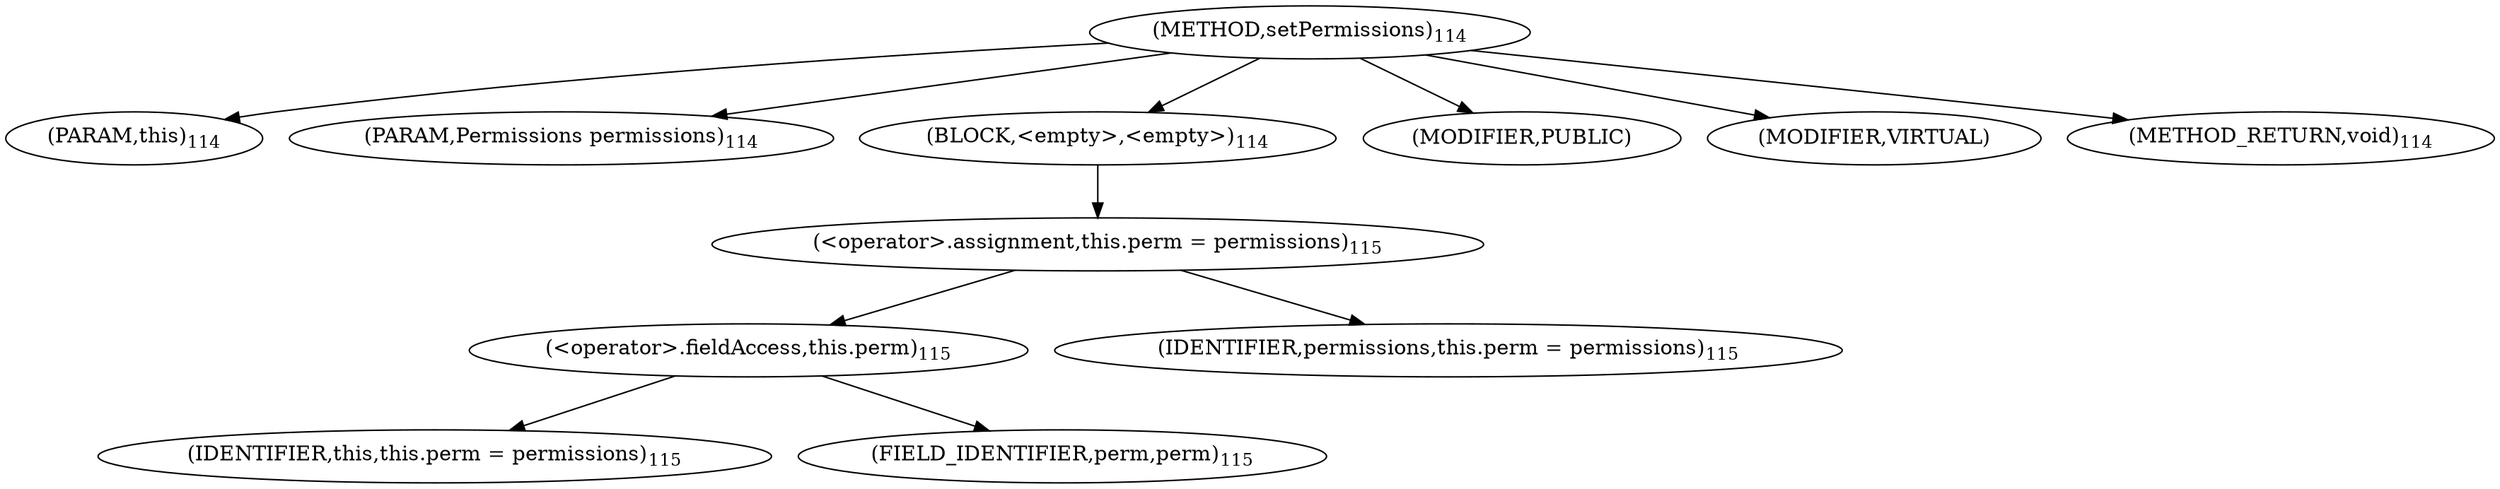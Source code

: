digraph "setPermissions" {  
"96" [label = <(METHOD,setPermissions)<SUB>114</SUB>> ]
"97" [label = <(PARAM,this)<SUB>114</SUB>> ]
"98" [label = <(PARAM,Permissions permissions)<SUB>114</SUB>> ]
"99" [label = <(BLOCK,&lt;empty&gt;,&lt;empty&gt;)<SUB>114</SUB>> ]
"100" [label = <(&lt;operator&gt;.assignment,this.perm = permissions)<SUB>115</SUB>> ]
"101" [label = <(&lt;operator&gt;.fieldAccess,this.perm)<SUB>115</SUB>> ]
"102" [label = <(IDENTIFIER,this,this.perm = permissions)<SUB>115</SUB>> ]
"103" [label = <(FIELD_IDENTIFIER,perm,perm)<SUB>115</SUB>> ]
"104" [label = <(IDENTIFIER,permissions,this.perm = permissions)<SUB>115</SUB>> ]
"105" [label = <(MODIFIER,PUBLIC)> ]
"106" [label = <(MODIFIER,VIRTUAL)> ]
"107" [label = <(METHOD_RETURN,void)<SUB>114</SUB>> ]
  "96" -> "97" 
  "96" -> "98" 
  "96" -> "99" 
  "96" -> "105" 
  "96" -> "106" 
  "96" -> "107" 
  "99" -> "100" 
  "100" -> "101" 
  "100" -> "104" 
  "101" -> "102" 
  "101" -> "103" 
}
